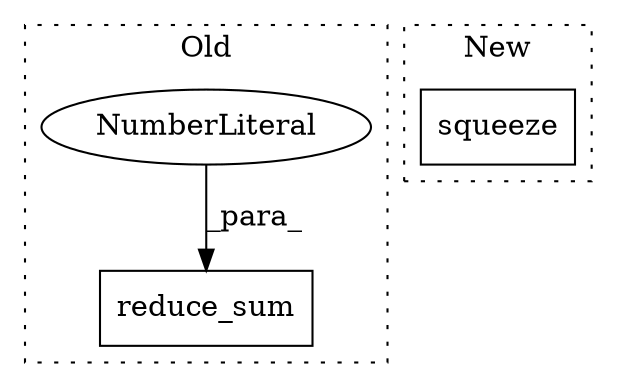 digraph G {
subgraph cluster0 {
1 [label="reduce_sum" a="32" s="5746,5825" l="11,1" shape="box"];
3 [label="NumberLiteral" a="34" s="5824" l="1" shape="ellipse"];
label = "Old";
style="dotted";
}
subgraph cluster1 {
2 [label="squeeze" a="32" s="5755,5793" l="8,1" shape="box"];
label = "New";
style="dotted";
}
3 -> 1 [label="_para_"];
}